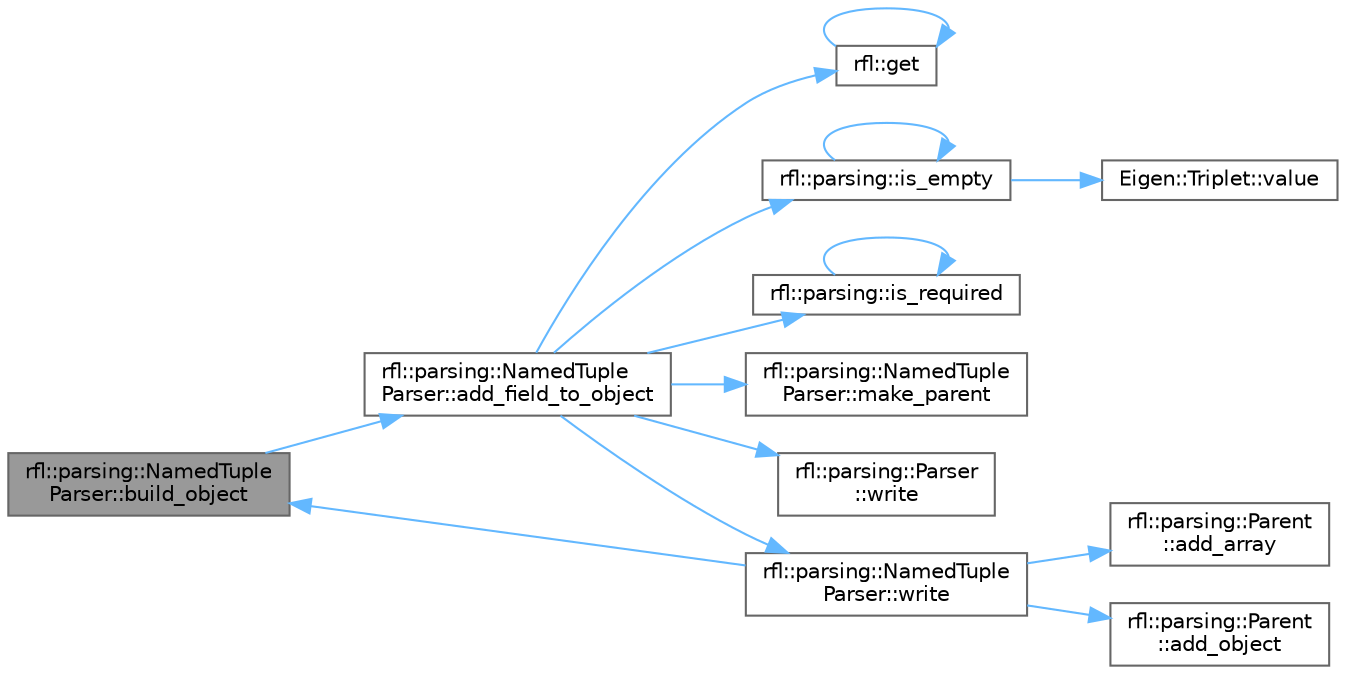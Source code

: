 digraph "rfl::parsing::NamedTupleParser::build_object"
{
 // LATEX_PDF_SIZE
  bgcolor="transparent";
  edge [fontname=Helvetica,fontsize=10,labelfontname=Helvetica,labelfontsize=10];
  node [fontname=Helvetica,fontsize=10,shape=box,height=0.2,width=0.4];
  rankdir="LR";
  Node1 [id="Node000001",label="rfl::parsing::NamedTuple\lParser::build_object",height=0.2,width=0.4,color="gray40", fillcolor="grey60", style="filled", fontcolor="black",tooltip=" "];
  Node1 -> Node2 [id="edge15_Node000001_Node000002",color="steelblue1",style="solid",tooltip=" "];
  Node2 [id="Node000002",label="rfl::parsing::NamedTuple\lParser::add_field_to_object",height=0.2,width=0.4,color="grey40", fillcolor="white", style="filled",URL="$structrfl_1_1parsing_1_1_named_tuple_parser.html#afd8e7375fff6345ceb0a92b7673fdfa8",tooltip=" "];
  Node2 -> Node3 [id="edge16_Node000002_Node000003",color="steelblue1",style="solid",tooltip=" "];
  Node3 [id="Node000003",label="rfl::get",height=0.2,width=0.4,color="grey40", fillcolor="white", style="filled",URL="$namespacerfl.html#ac379420409251e5a3c0bea4a701daf0a",tooltip="Gets a field by index."];
  Node3 -> Node3 [id="edge17_Node000003_Node000003",color="steelblue1",style="solid",tooltip=" "];
  Node2 -> Node4 [id="edge18_Node000002_Node000004",color="steelblue1",style="solid",tooltip=" "];
  Node4 [id="Node000004",label="rfl::parsing::is_empty",height=0.2,width=0.4,color="grey40", fillcolor="white", style="filled",URL="$namespacerfl_1_1parsing.html#af146230ee9447201080d248a68b9c47f",tooltip=" "];
  Node4 -> Node4 [id="edge19_Node000004_Node000004",color="steelblue1",style="solid",tooltip=" "];
  Node4 -> Node5 [id="edge20_Node000004_Node000005",color="steelblue1",style="solid",tooltip=" "];
  Node5 [id="Node000005",label="Eigen::Triplet::value",height=0.2,width=0.4,color="grey40", fillcolor="white", style="filled",URL="$class_eigen_1_1_triplet.html#ab11e2110141dc8f144992b0693e00580",tooltip=" "];
  Node2 -> Node6 [id="edge21_Node000002_Node000006",color="steelblue1",style="solid",tooltip=" "];
  Node6 [id="Node000006",label="rfl::parsing::is_required",height=0.2,width=0.4,color="grey40", fillcolor="white", style="filled",URL="$namespacerfl_1_1parsing.html#a5c8de53ef6bbaf95b5ebb0a9ce938d83",tooltip=" "];
  Node6 -> Node6 [id="edge22_Node000006_Node000006",color="steelblue1",style="solid",tooltip=" "];
  Node2 -> Node7 [id="edge23_Node000002_Node000007",color="steelblue1",style="solid",tooltip=" "];
  Node7 [id="Node000007",label="rfl::parsing::NamedTuple\lParser::make_parent",height=0.2,width=0.4,color="grey40", fillcolor="white", style="filled",URL="$structrfl_1_1parsing_1_1_named_tuple_parser.html#ac48e426a1b47ba07626d3750ad2e9363",tooltip=" "];
  Node2 -> Node8 [id="edge24_Node000002_Node000008",color="steelblue1",style="solid",tooltip=" "];
  Node8 [id="Node000008",label="rfl::parsing::NamedTuple\lParser::write",height=0.2,width=0.4,color="grey40", fillcolor="white", style="filled",URL="$structrfl_1_1parsing_1_1_named_tuple_parser.html#a3a9346cec2f599c49e6a17e999eaa78d",tooltip=" "];
  Node8 -> Node9 [id="edge25_Node000008_Node000009",color="steelblue1",style="solid",tooltip=" "];
  Node9 [id="Node000009",label="rfl::parsing::Parent\l::add_array",height=0.2,width=0.4,color="grey40", fillcolor="white", style="filled",URL="$structrfl_1_1parsing_1_1_parent.html#a9d4c76c390b344bf6bc7113d8a14a636",tooltip=" "];
  Node8 -> Node10 [id="edge26_Node000008_Node000010",color="steelblue1",style="solid",tooltip=" "];
  Node10 [id="Node000010",label="rfl::parsing::Parent\l::add_object",height=0.2,width=0.4,color="grey40", fillcolor="white", style="filled",URL="$structrfl_1_1parsing_1_1_parent.html#a7a6f927ee1cfef7afed06a9b5eac419a",tooltip=" "];
  Node8 -> Node1 [id="edge27_Node000008_Node000001",color="steelblue1",style="solid",tooltip=" "];
  Node2 -> Node11 [id="edge28_Node000002_Node000011",color="steelblue1",style="solid",tooltip=" "];
  Node11 [id="Node000011",label="rfl::parsing::Parser\l::write",height=0.2,width=0.4,color="grey40", fillcolor="white", style="filled",URL="$structrfl_1_1parsing_1_1_parser.html#a16aeefd727355e095bfd19d6c69d3238",tooltip=" "];
}

